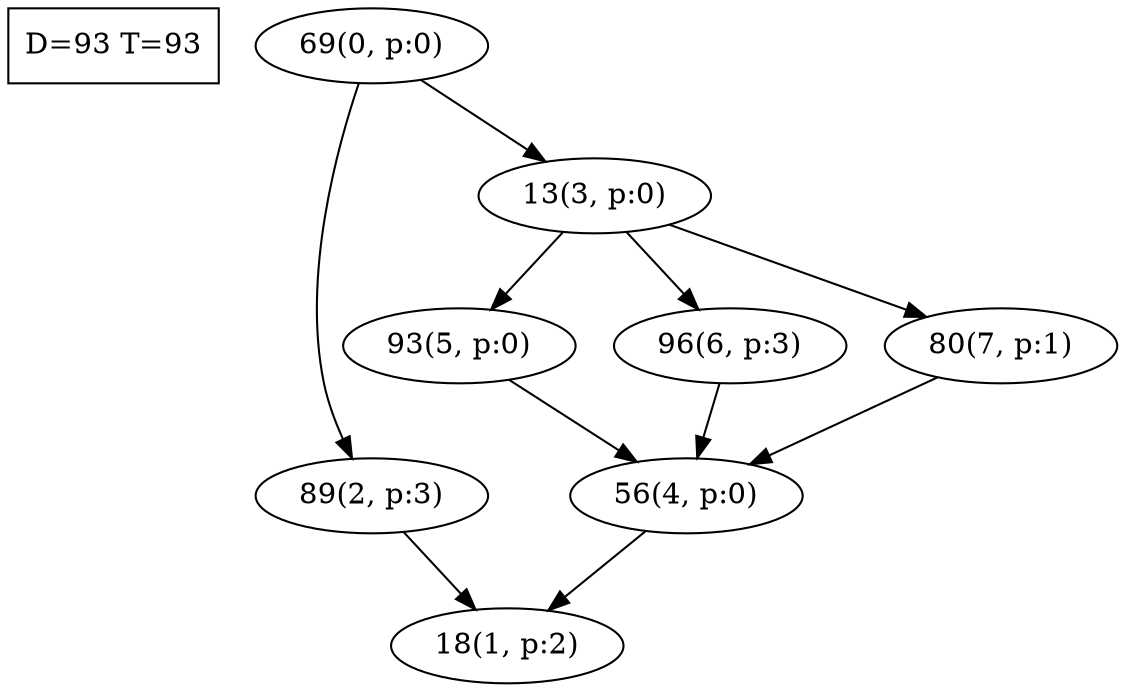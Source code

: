 digraph Task {
i [shape=box, label="D=93 T=93"]; 
0 [label="69(0, p:0)"];
1 [label="18(1, p:2)"];
2 [label="89(2, p:3)"];
3 [label="13(3, p:0)"];
4 [label="56(4, p:0)"];
5 [label="93(5, p:0)"];
6 [label="96(6, p:3)"];
7 [label="80(7, p:1)"];
0 -> 2;
0 -> 3;
2 -> 1;
3 -> 5;
3 -> 6;
3 -> 7;
4 -> 1;
5 -> 4;
6 -> 4;
7 -> 4;
}